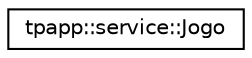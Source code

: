 digraph "Graphical Class Hierarchy"
{
 // LATEX_PDF_SIZE
  edge [fontname="Helvetica",fontsize="10",labelfontname="Helvetica",labelfontsize="10"];
  node [fontname="Helvetica",fontsize="10",shape=record];
  rankdir="LR";
  Node0 [label="tpapp::service::Jogo",height=0.2,width=0.4,color="black", fillcolor="white", style="filled",URL="$classtpapp_1_1service_1_1Jogo.html",tooltip=" "];
}

